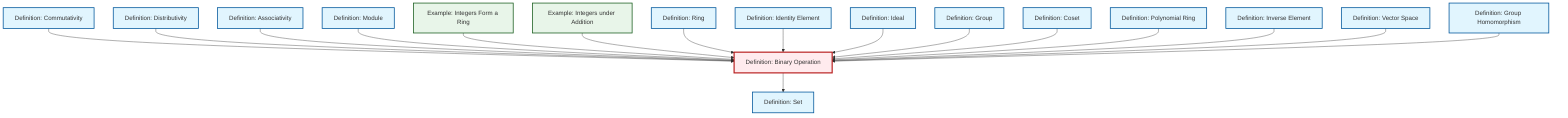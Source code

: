 graph TD
    classDef definition fill:#e1f5fe,stroke:#01579b,stroke-width:2px
    classDef theorem fill:#f3e5f5,stroke:#4a148c,stroke-width:2px
    classDef axiom fill:#fff3e0,stroke:#e65100,stroke-width:2px
    classDef example fill:#e8f5e9,stroke:#1b5e20,stroke-width:2px
    classDef current fill:#ffebee,stroke:#b71c1c,stroke-width:3px
    def-polynomial-ring["Definition: Polynomial Ring"]:::definition
    def-set["Definition: Set"]:::definition
    def-binary-operation["Definition: Binary Operation"]:::definition
    def-identity-element["Definition: Identity Element"]:::definition
    ex-integers-addition["Example: Integers under Addition"]:::example
    def-group["Definition: Group"]:::definition
    ex-integers-ring["Example: Integers Form a Ring"]:::example
    def-ideal["Definition: Ideal"]:::definition
    def-distributivity["Definition: Distributivity"]:::definition
    def-commutativity["Definition: Commutativity"]:::definition
    def-associativity["Definition: Associativity"]:::definition
    def-homomorphism["Definition: Group Homomorphism"]:::definition
    def-coset["Definition: Coset"]:::definition
    def-ring["Definition: Ring"]:::definition
    def-vector-space["Definition: Vector Space"]:::definition
    def-inverse-element["Definition: Inverse Element"]:::definition
    def-module["Definition: Module"]:::definition
    def-commutativity --> def-binary-operation
    def-distributivity --> def-binary-operation
    def-associativity --> def-binary-operation
    def-binary-operation --> def-set
    def-module --> def-binary-operation
    ex-integers-ring --> def-binary-operation
    ex-integers-addition --> def-binary-operation
    def-ring --> def-binary-operation
    def-identity-element --> def-binary-operation
    def-ideal --> def-binary-operation
    def-group --> def-binary-operation
    def-coset --> def-binary-operation
    def-polynomial-ring --> def-binary-operation
    def-inverse-element --> def-binary-operation
    def-vector-space --> def-binary-operation
    def-homomorphism --> def-binary-operation
    class def-binary-operation current